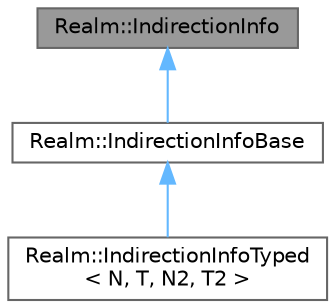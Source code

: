 digraph "Realm::IndirectionInfo"
{
 // LATEX_PDF_SIZE
  bgcolor="transparent";
  edge [fontname=Helvetica,fontsize=10,labelfontname=Helvetica,labelfontsize=10];
  node [fontname=Helvetica,fontsize=10,shape=box,height=0.2,width=0.4];
  Node1 [id="Node000001",label="Realm::IndirectionInfo",height=0.2,width=0.4,color="gray40", fillcolor="grey60", style="filled", fontcolor="black",tooltip=" "];
  Node1 -> Node2 [id="edge1_Node000001_Node000002",dir="back",color="steelblue1",style="solid",tooltip=" "];
  Node2 [id="Node000002",label="Realm::IndirectionInfoBase",height=0.2,width=0.4,color="gray40", fillcolor="white", style="filled",URL="$classRealm_1_1IndirectionInfoBase.html",tooltip=" "];
  Node2 -> Node3 [id="edge2_Node000002_Node000003",dir="back",color="steelblue1",style="solid",tooltip=" "];
  Node3 [id="Node000003",label="Realm::IndirectionInfoTyped\l\< N, T, N2, T2 \>",height=0.2,width=0.4,color="gray40", fillcolor="white", style="filled",URL="$classRealm_1_1IndirectionInfoTyped.html",tooltip=" "];
}
